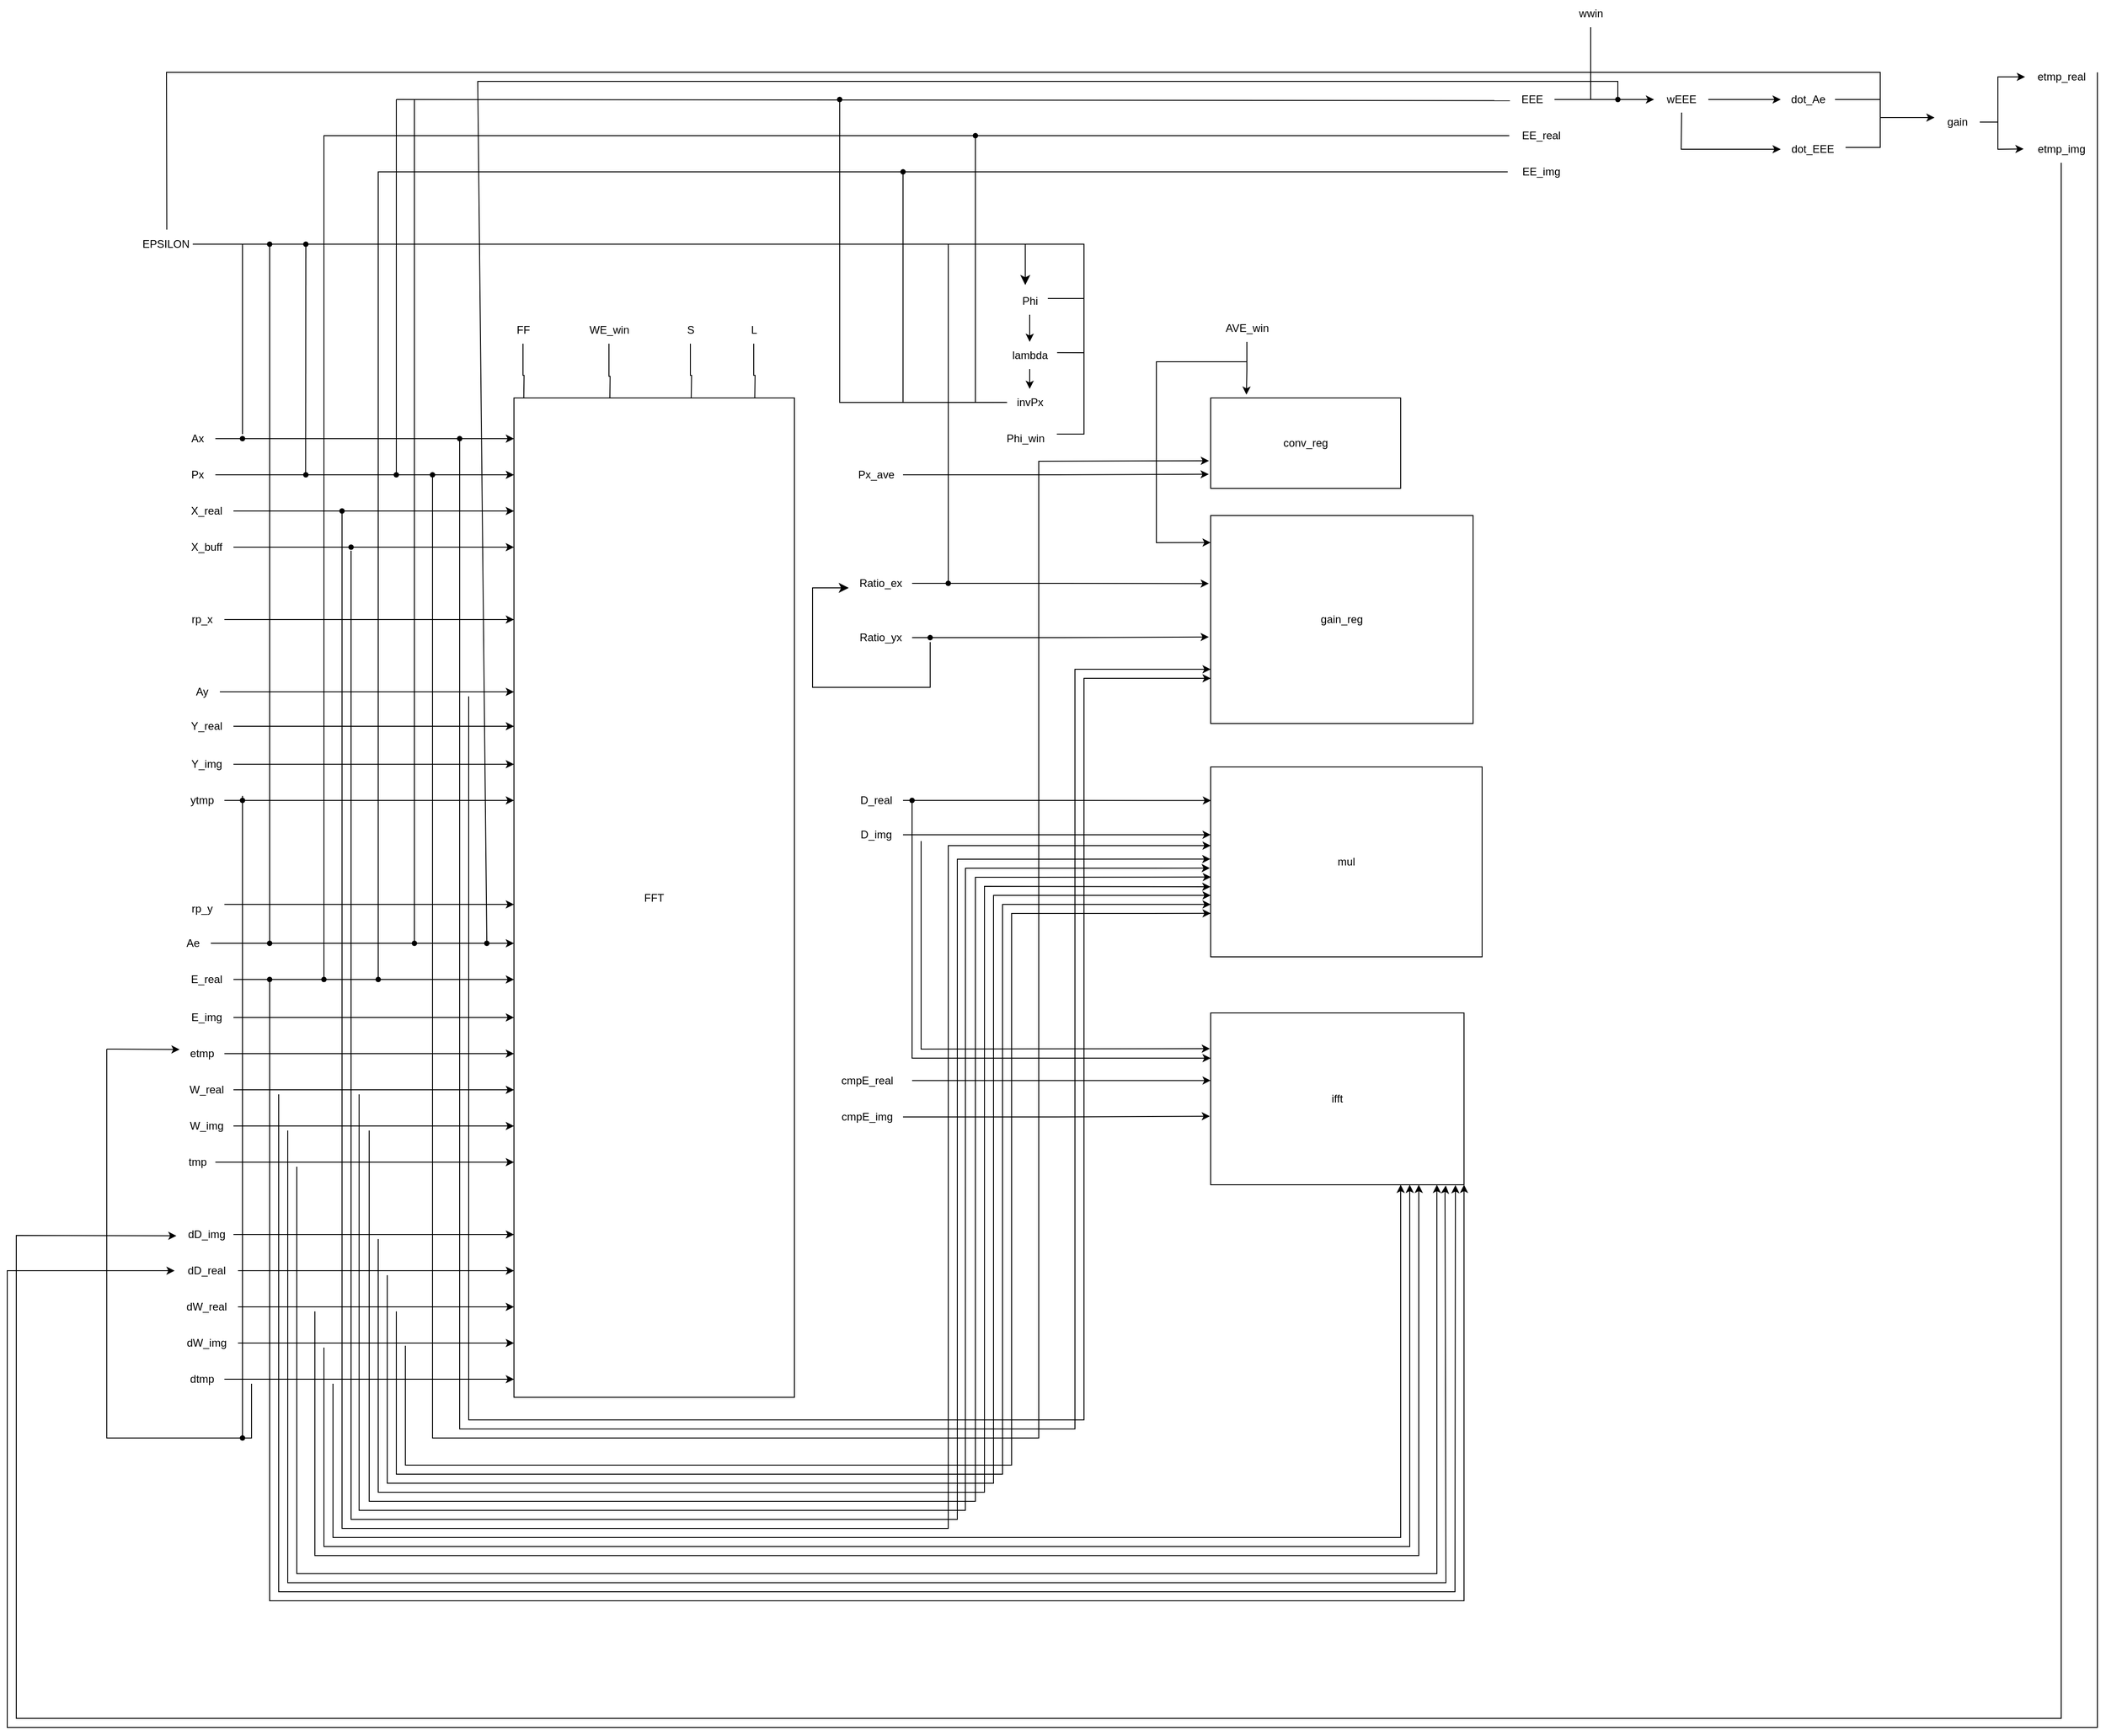 <mxfile version="23.0.2" type="github" pages="2">
  <diagram name="Page-1" id="ElPZNQ6Rd7DKHmg664w7">
    <mxGraphModel dx="3569" dy="1620" grid="1" gridSize="10" guides="1" tooltips="1" connect="1" arrows="1" fold="1" page="1" pageScale="1" pageWidth="850" pageHeight="1100" math="0" shadow="0">
      <root>
        <mxCell id="0" />
        <mxCell id="1" parent="0" />
        <mxCell id="iwTZe3qdNlnF6z6AMZCM-52" style="edgeStyle=orthogonalEdgeStyle;rounded=0;orthogonalLoop=1;jettySize=auto;html=1;" edge="1" parent="1" source="iwTZe3qdNlnF6z6AMZCM-2">
          <mxGeometry relative="1" as="geometry">
            <mxPoint x="-1310" y="295" as="targetPoint" />
          </mxGeometry>
        </mxCell>
        <mxCell id="iwTZe3qdNlnF6z6AMZCM-2" value="Ax" style="text;html=1;align=center;verticalAlign=middle;resizable=0;points=[];autosize=1;strokeColor=none;fillColor=none;" vertex="1" parent="1">
          <mxGeometry x="-1680" y="280" width="40" height="30" as="geometry" />
        </mxCell>
        <mxCell id="iwTZe3qdNlnF6z6AMZCM-53" style="edgeStyle=orthogonalEdgeStyle;rounded=0;orthogonalLoop=1;jettySize=auto;html=1;" edge="1" parent="1" source="iwTZe3qdNlnF6z6AMZCM-7">
          <mxGeometry relative="1" as="geometry">
            <mxPoint x="-1310" y="335" as="targetPoint" />
          </mxGeometry>
        </mxCell>
        <mxCell id="iwTZe3qdNlnF6z6AMZCM-7" value="Px" style="text;html=1;align=center;verticalAlign=middle;resizable=0;points=[];autosize=1;strokeColor=none;fillColor=none;" vertex="1" parent="1">
          <mxGeometry x="-1680" y="320" width="40" height="30" as="geometry" />
        </mxCell>
        <mxCell id="iwTZe3qdNlnF6z6AMZCM-54" style="edgeStyle=orthogonalEdgeStyle;rounded=0;orthogonalLoop=1;jettySize=auto;html=1;" edge="1" parent="1" source="iwTZe3qdNlnF6z6AMZCM-9">
          <mxGeometry relative="1" as="geometry">
            <mxPoint x="-1310" y="375" as="targetPoint" />
          </mxGeometry>
        </mxCell>
        <mxCell id="iwTZe3qdNlnF6z6AMZCM-9" value="X_real" style="text;html=1;align=center;verticalAlign=middle;resizable=0;points=[];autosize=1;strokeColor=none;fillColor=none;" vertex="1" parent="1">
          <mxGeometry x="-1680" y="360" width="60" height="30" as="geometry" />
        </mxCell>
        <mxCell id="iwTZe3qdNlnF6z6AMZCM-55" style="edgeStyle=orthogonalEdgeStyle;rounded=0;orthogonalLoop=1;jettySize=auto;html=1;" edge="1" parent="1" source="iwTZe3qdNlnF6z6AMZCM-11">
          <mxGeometry relative="1" as="geometry">
            <mxPoint x="-1310" y="415" as="targetPoint" />
          </mxGeometry>
        </mxCell>
        <mxCell id="iwTZe3qdNlnF6z6AMZCM-11" value="X_buff" style="text;html=1;align=center;verticalAlign=middle;resizable=0;points=[];autosize=1;strokeColor=none;fillColor=none;" vertex="1" parent="1">
          <mxGeometry x="-1680" y="400" width="60" height="30" as="geometry" />
        </mxCell>
        <mxCell id="iwTZe3qdNlnF6z6AMZCM-13" value="FF" style="text;html=1;align=center;verticalAlign=middle;resizable=0;points=[];autosize=1;strokeColor=none;fillColor=none;" vertex="1" parent="1">
          <mxGeometry x="-1320" y="160" width="40" height="30" as="geometry" />
        </mxCell>
        <mxCell id="iwTZe3qdNlnF6z6AMZCM-57" style="edgeStyle=orthogonalEdgeStyle;rounded=0;orthogonalLoop=1;jettySize=auto;html=1;" edge="1" parent="1" source="iwTZe3qdNlnF6z6AMZCM-15">
          <mxGeometry relative="1" as="geometry">
            <mxPoint x="-1310" y="495" as="targetPoint" />
          </mxGeometry>
        </mxCell>
        <mxCell id="iwTZe3qdNlnF6z6AMZCM-15" value="rp_x" style="text;html=1;align=center;verticalAlign=middle;resizable=0;points=[];autosize=1;strokeColor=none;fillColor=none;" vertex="1" parent="1">
          <mxGeometry x="-1680" y="480" width="50" height="30" as="geometry" />
        </mxCell>
        <mxCell id="iwTZe3qdNlnF6z6AMZCM-17" value="&lt;div&gt;WE_win&lt;/div&gt;" style="text;html=1;align=center;verticalAlign=middle;resizable=0;points=[];autosize=1;strokeColor=none;fillColor=none;" vertex="1" parent="1">
          <mxGeometry x="-1240" y="160" width="70" height="30" as="geometry" />
        </mxCell>
        <mxCell id="iwTZe3qdNlnF6z6AMZCM-19" value="mul" style="whiteSpace=wrap;html=1;" vertex="1" parent="1">
          <mxGeometry x="-540" y="658" width="300" height="210" as="geometry" />
        </mxCell>
        <mxCell id="iwTZe3qdNlnF6z6AMZCM-21" value="ifft" style="whiteSpace=wrap;html=1;" vertex="1" parent="1">
          <mxGeometry x="-540" y="930" width="280" height="190" as="geometry" />
        </mxCell>
        <mxCell id="iwTZe3qdNlnF6z6AMZCM-22" value="gain_reg" style="whiteSpace=wrap;html=1;" vertex="1" parent="1">
          <mxGeometry x="-540" y="380" width="290" height="230" as="geometry" />
        </mxCell>
        <mxCell id="iwTZe3qdNlnF6z6AMZCM-23" value="conv_reg" style="whiteSpace=wrap;html=1;" vertex="1" parent="1">
          <mxGeometry x="-540" y="250" width="210" height="100" as="geometry" />
        </mxCell>
        <mxCell id="iwTZe3qdNlnF6z6AMZCM-59" style="edgeStyle=orthogonalEdgeStyle;rounded=0;orthogonalLoop=1;jettySize=auto;html=1;" edge="1" parent="1" source="iwTZe3qdNlnF6z6AMZCM-26">
          <mxGeometry relative="1" as="geometry">
            <mxPoint x="-1310" y="575" as="targetPoint" />
          </mxGeometry>
        </mxCell>
        <mxCell id="iwTZe3qdNlnF6z6AMZCM-26" value="Ay" style="text;html=1;align=center;verticalAlign=middle;resizable=0;points=[];autosize=1;strokeColor=none;fillColor=none;" vertex="1" parent="1">
          <mxGeometry x="-1675" y="560" width="40" height="30" as="geometry" />
        </mxCell>
        <mxCell id="iwTZe3qdNlnF6z6AMZCM-60" style="edgeStyle=orthogonalEdgeStyle;rounded=0;orthogonalLoop=1;jettySize=auto;html=1;" edge="1" parent="1" source="iwTZe3qdNlnF6z6AMZCM-27">
          <mxGeometry relative="1" as="geometry">
            <mxPoint x="-1310" y="613" as="targetPoint" />
          </mxGeometry>
        </mxCell>
        <mxCell id="iwTZe3qdNlnF6z6AMZCM-27" value="Y_real" style="text;html=1;align=center;verticalAlign=middle;resizable=0;points=[];autosize=1;strokeColor=none;fillColor=none;" vertex="1" parent="1">
          <mxGeometry x="-1680" y="598" width="60" height="30" as="geometry" />
        </mxCell>
        <mxCell id="iwTZe3qdNlnF6z6AMZCM-62" style="edgeStyle=orthogonalEdgeStyle;rounded=0;orthogonalLoop=1;jettySize=auto;html=1;" edge="1" parent="1" source="iwTZe3qdNlnF6z6AMZCM-28">
          <mxGeometry relative="1" as="geometry">
            <mxPoint x="-1310" y="655" as="targetPoint" />
          </mxGeometry>
        </mxCell>
        <mxCell id="iwTZe3qdNlnF6z6AMZCM-28" value="Y_img" style="text;html=1;align=center;verticalAlign=middle;resizable=0;points=[];autosize=1;strokeColor=none;fillColor=none;" vertex="1" parent="1">
          <mxGeometry x="-1680" y="640" width="60" height="30" as="geometry" />
        </mxCell>
        <mxCell id="iwTZe3qdNlnF6z6AMZCM-63" style="edgeStyle=orthogonalEdgeStyle;rounded=0;orthogonalLoop=1;jettySize=auto;html=1;" edge="1" parent="1" source="iwTZe3qdNlnF6z6AMZCM-29">
          <mxGeometry relative="1" as="geometry">
            <mxPoint x="-1310" y="695" as="targetPoint" />
          </mxGeometry>
        </mxCell>
        <mxCell id="iwTZe3qdNlnF6z6AMZCM-29" value="ytmp" style="text;html=1;align=center;verticalAlign=middle;resizable=0;points=[];autosize=1;strokeColor=none;fillColor=none;" vertex="1" parent="1">
          <mxGeometry x="-1680" y="680" width="50" height="30" as="geometry" />
        </mxCell>
        <mxCell id="iwTZe3qdNlnF6z6AMZCM-30" value="L" style="text;html=1;align=center;verticalAlign=middle;resizable=0;points=[];autosize=1;strokeColor=none;fillColor=none;" vertex="1" parent="1">
          <mxGeometry x="-1060" y="160" width="30" height="30" as="geometry" />
        </mxCell>
        <mxCell id="iwTZe3qdNlnF6z6AMZCM-31" value="S" style="text;html=1;align=center;verticalAlign=middle;resizable=0;points=[];autosize=1;strokeColor=none;fillColor=none;" vertex="1" parent="1">
          <mxGeometry x="-1130" y="160" width="30" height="30" as="geometry" />
        </mxCell>
        <mxCell id="iwTZe3qdNlnF6z6AMZCM-33" value="rp_y" style="text;html=1;align=center;verticalAlign=middle;resizable=0;points=[];autosize=1;strokeColor=none;fillColor=none;" vertex="1" parent="1">
          <mxGeometry x="-1680" y="800" width="50" height="30" as="geometry" />
        </mxCell>
        <mxCell id="iwTZe3qdNlnF6z6AMZCM-67" style="edgeStyle=orthogonalEdgeStyle;rounded=0;orthogonalLoop=1;jettySize=auto;html=1;" edge="1" parent="1" source="iwTZe3qdNlnF6z6AMZCM-34">
          <mxGeometry relative="1" as="geometry">
            <mxPoint x="-1310" y="853" as="targetPoint" />
          </mxGeometry>
        </mxCell>
        <mxCell id="iwTZe3qdNlnF6z6AMZCM-34" value="Ae" style="text;html=1;align=center;verticalAlign=middle;resizable=0;points=[];autosize=1;strokeColor=none;fillColor=none;" vertex="1" parent="1">
          <mxGeometry x="-1685" y="838" width="40" height="30" as="geometry" />
        </mxCell>
        <mxCell id="iwTZe3qdNlnF6z6AMZCM-68" style="edgeStyle=orthogonalEdgeStyle;rounded=0;orthogonalLoop=1;jettySize=auto;html=1;" edge="1" parent="1" source="iwTZe3qdNlnF6z6AMZCM-35">
          <mxGeometry relative="1" as="geometry">
            <mxPoint x="-1310" y="893" as="targetPoint" />
          </mxGeometry>
        </mxCell>
        <mxCell id="iwTZe3qdNlnF6z6AMZCM-35" value="E_real" style="text;html=1;align=center;verticalAlign=middle;resizable=0;points=[];autosize=1;strokeColor=none;fillColor=none;" vertex="1" parent="1">
          <mxGeometry x="-1680" y="878" width="60" height="30" as="geometry" />
        </mxCell>
        <mxCell id="iwTZe3qdNlnF6z6AMZCM-69" style="edgeStyle=orthogonalEdgeStyle;rounded=0;orthogonalLoop=1;jettySize=auto;html=1;" edge="1" parent="1" source="iwTZe3qdNlnF6z6AMZCM-36">
          <mxGeometry relative="1" as="geometry">
            <mxPoint x="-1310" y="935" as="targetPoint" />
          </mxGeometry>
        </mxCell>
        <mxCell id="iwTZe3qdNlnF6z6AMZCM-36" value="E_img" style="text;html=1;align=center;verticalAlign=middle;resizable=0;points=[];autosize=1;strokeColor=none;fillColor=none;" vertex="1" parent="1">
          <mxGeometry x="-1680" y="920" width="60" height="30" as="geometry" />
        </mxCell>
        <mxCell id="iwTZe3qdNlnF6z6AMZCM-70" style="edgeStyle=orthogonalEdgeStyle;rounded=0;orthogonalLoop=1;jettySize=auto;html=1;" edge="1" parent="1" source="iwTZe3qdNlnF6z6AMZCM-37">
          <mxGeometry relative="1" as="geometry">
            <mxPoint x="-1310" y="975" as="targetPoint" />
          </mxGeometry>
        </mxCell>
        <mxCell id="iwTZe3qdNlnF6z6AMZCM-37" value="etmp" style="text;html=1;align=center;verticalAlign=middle;resizable=0;points=[];autosize=1;strokeColor=none;fillColor=none;" vertex="1" parent="1">
          <mxGeometry x="-1680" y="960" width="50" height="30" as="geometry" />
        </mxCell>
        <mxCell id="iwTZe3qdNlnF6z6AMZCM-79" style="edgeStyle=orthogonalEdgeStyle;rounded=0;orthogonalLoop=1;jettySize=auto;html=1;" edge="1" parent="1" source="iwTZe3qdNlnF6z6AMZCM-38">
          <mxGeometry relative="1" as="geometry">
            <mxPoint x="-1310" y="1015" as="targetPoint" />
          </mxGeometry>
        </mxCell>
        <mxCell id="iwTZe3qdNlnF6z6AMZCM-38" value="W_real" style="text;html=1;align=center;verticalAlign=middle;resizable=0;points=[];autosize=1;strokeColor=none;fillColor=none;" vertex="1" parent="1">
          <mxGeometry x="-1680" y="1000" width="60" height="30" as="geometry" />
        </mxCell>
        <mxCell id="iwTZe3qdNlnF6z6AMZCM-78" style="edgeStyle=orthogonalEdgeStyle;rounded=0;orthogonalLoop=1;jettySize=auto;html=1;" edge="1" parent="1" source="iwTZe3qdNlnF6z6AMZCM-39">
          <mxGeometry relative="1" as="geometry">
            <mxPoint x="-1310" y="1055" as="targetPoint" />
          </mxGeometry>
        </mxCell>
        <mxCell id="iwTZe3qdNlnF6z6AMZCM-39" value="W_img" style="text;html=1;align=center;verticalAlign=middle;resizable=0;points=[];autosize=1;strokeColor=none;fillColor=none;" vertex="1" parent="1">
          <mxGeometry x="-1680" y="1040" width="60" height="30" as="geometry" />
        </mxCell>
        <mxCell id="iwTZe3qdNlnF6z6AMZCM-77" style="edgeStyle=orthogonalEdgeStyle;rounded=0;orthogonalLoop=1;jettySize=auto;html=1;" edge="1" parent="1" source="iwTZe3qdNlnF6z6AMZCM-40">
          <mxGeometry relative="1" as="geometry">
            <mxPoint x="-1310" y="1095" as="targetPoint" />
          </mxGeometry>
        </mxCell>
        <mxCell id="iwTZe3qdNlnF6z6AMZCM-40" value="tmp" style="text;html=1;align=center;verticalAlign=middle;resizable=0;points=[];autosize=1;strokeColor=none;fillColor=none;" vertex="1" parent="1">
          <mxGeometry x="-1680" y="1080" width="40" height="30" as="geometry" />
        </mxCell>
        <mxCell id="iwTZe3qdNlnF6z6AMZCM-72" style="edgeStyle=orthogonalEdgeStyle;rounded=0;orthogonalLoop=1;jettySize=auto;html=1;" edge="1" parent="1" source="iwTZe3qdNlnF6z6AMZCM-42">
          <mxGeometry relative="1" as="geometry">
            <mxPoint x="-1310" y="1295" as="targetPoint" />
          </mxGeometry>
        </mxCell>
        <mxCell id="iwTZe3qdNlnF6z6AMZCM-42" value="dW_img" style="text;html=1;align=center;verticalAlign=middle;resizable=0;points=[];autosize=1;strokeColor=none;fillColor=none;" vertex="1" parent="1">
          <mxGeometry x="-1685" y="1280" width="70" height="30" as="geometry" />
        </mxCell>
        <mxCell id="iwTZe3qdNlnF6z6AMZCM-74" style="edgeStyle=orthogonalEdgeStyle;rounded=0;orthogonalLoop=1;jettySize=auto;html=1;" edge="1" parent="1" source="iwTZe3qdNlnF6z6AMZCM-43">
          <mxGeometry relative="1" as="geometry">
            <mxPoint x="-1310" y="1255" as="targetPoint" />
          </mxGeometry>
        </mxCell>
        <mxCell id="iwTZe3qdNlnF6z6AMZCM-43" value="dW_real" style="text;html=1;align=center;verticalAlign=middle;resizable=0;points=[];autosize=1;strokeColor=none;fillColor=none;" vertex="1" parent="1">
          <mxGeometry x="-1685" y="1240" width="70" height="30" as="geometry" />
        </mxCell>
        <mxCell id="iwTZe3qdNlnF6z6AMZCM-73" style="edgeStyle=orthogonalEdgeStyle;rounded=0;orthogonalLoop=1;jettySize=auto;html=1;" edge="1" parent="1" source="iwTZe3qdNlnF6z6AMZCM-46">
          <mxGeometry relative="1" as="geometry">
            <mxPoint x="-1310" y="1215" as="targetPoint" />
          </mxGeometry>
        </mxCell>
        <mxCell id="iwTZe3qdNlnF6z6AMZCM-46" value="dD_real" style="text;html=1;align=center;verticalAlign=middle;resizable=0;points=[];autosize=1;strokeColor=none;fillColor=none;" vertex="1" parent="1">
          <mxGeometry x="-1685" y="1200" width="70" height="30" as="geometry" />
        </mxCell>
        <mxCell id="iwTZe3qdNlnF6z6AMZCM-75" style="edgeStyle=orthogonalEdgeStyle;rounded=0;orthogonalLoop=1;jettySize=auto;html=1;" edge="1" parent="1" source="iwTZe3qdNlnF6z6AMZCM-47">
          <mxGeometry relative="1" as="geometry">
            <mxPoint x="-1310" y="1175" as="targetPoint" />
          </mxGeometry>
        </mxCell>
        <mxCell id="iwTZe3qdNlnF6z6AMZCM-47" value="dD_img" style="text;html=1;align=center;verticalAlign=middle;resizable=0;points=[];autosize=1;strokeColor=none;fillColor=none;" vertex="1" parent="1">
          <mxGeometry x="-1680" y="1160" width="60" height="30" as="geometry" />
        </mxCell>
        <mxCell id="iwTZe3qdNlnF6z6AMZCM-71" style="edgeStyle=orthogonalEdgeStyle;rounded=0;orthogonalLoop=1;jettySize=auto;html=1;" edge="1" parent="1" source="iwTZe3qdNlnF6z6AMZCM-48">
          <mxGeometry relative="1" as="geometry">
            <mxPoint x="-1310" y="1335" as="targetPoint" />
          </mxGeometry>
        </mxCell>
        <mxCell id="iwTZe3qdNlnF6z6AMZCM-48" value="dtmp" style="text;html=1;align=center;verticalAlign=middle;resizable=0;points=[];autosize=1;strokeColor=none;fillColor=none;" vertex="1" parent="1">
          <mxGeometry x="-1680" y="1320" width="50" height="30" as="geometry" />
        </mxCell>
        <mxCell id="iwTZe3qdNlnF6z6AMZCM-81" value="" style="endArrow=classic;html=1;rounded=0;entryX=0;entryY=0.5;entryDx=0;entryDy=0;" edge="1" parent="1">
          <mxGeometry width="50" height="50" relative="1" as="geometry">
            <mxPoint x="-1630" y="810" as="sourcePoint" />
            <mxPoint x="-1310" y="810" as="targetPoint" />
          </mxGeometry>
        </mxCell>
        <mxCell id="iwTZe3qdNlnF6z6AMZCM-82" style="edgeStyle=orthogonalEdgeStyle;rounded=0;orthogonalLoop=1;jettySize=auto;html=1;entryX=0.037;entryY=0;entryDx=0;entryDy=0;entryPerimeter=0;" edge="1" parent="1" source="iwTZe3qdNlnF6z6AMZCM-13">
          <mxGeometry relative="1" as="geometry">
            <mxPoint x="-1299.27" y="260" as="targetPoint" />
          </mxGeometry>
        </mxCell>
        <mxCell id="iwTZe3qdNlnF6z6AMZCM-83" style="edgeStyle=orthogonalEdgeStyle;rounded=0;orthogonalLoop=1;jettySize=auto;html=1;entryX=0.365;entryY=0.002;entryDx=0;entryDy=0;entryPerimeter=0;" edge="1" parent="1" source="iwTZe3qdNlnF6z6AMZCM-17">
          <mxGeometry relative="1" as="geometry">
            <mxPoint x="-1204.15" y="262.2" as="targetPoint" />
          </mxGeometry>
        </mxCell>
        <mxCell id="iwTZe3qdNlnF6z6AMZCM-84" style="edgeStyle=orthogonalEdgeStyle;rounded=0;orthogonalLoop=1;jettySize=auto;html=1;entryX=0.675;entryY=0;entryDx=0;entryDy=0;entryPerimeter=0;" edge="1" parent="1" source="iwTZe3qdNlnF6z6AMZCM-31">
          <mxGeometry relative="1" as="geometry">
            <mxPoint x="-1114.25" y="260" as="targetPoint" />
          </mxGeometry>
        </mxCell>
        <mxCell id="iwTZe3qdNlnF6z6AMZCM-85" style="edgeStyle=orthogonalEdgeStyle;rounded=0;orthogonalLoop=1;jettySize=auto;html=1;" edge="1" parent="1" source="iwTZe3qdNlnF6z6AMZCM-30">
          <mxGeometry relative="1" as="geometry">
            <mxPoint x="-1044" y="260" as="targetPoint" />
          </mxGeometry>
        </mxCell>
        <mxCell id="iwTZe3qdNlnF6z6AMZCM-86" value="" style="endArrow=classic;html=1;rounded=0;entryX=0.928;entryY=1.004;entryDx=0;entryDy=0;entryPerimeter=0;" edge="1" parent="1" target="iwTZe3qdNlnF6z6AMZCM-21">
          <mxGeometry width="50" height="50" relative="1" as="geometry">
            <mxPoint x="-1560" y="1060" as="sourcePoint" />
            <mxPoint x="-289.96" y="1120" as="targetPoint" />
            <Array as="points">
              <mxPoint x="-1560" y="1560" />
              <mxPoint x="-280" y="1560" />
              <mxPoint x="-281" y="1130" />
            </Array>
          </mxGeometry>
        </mxCell>
        <mxCell id="iwTZe3qdNlnF6z6AMZCM-89" value="" style="endArrow=classic;html=1;rounded=0;entryX=0.966;entryY=1.002;entryDx=0;entryDy=0;entryPerimeter=0;" edge="1" parent="1" target="iwTZe3qdNlnF6z6AMZCM-21">
          <mxGeometry width="50" height="50" relative="1" as="geometry">
            <mxPoint x="-1570" y="1020" as="sourcePoint" />
            <mxPoint x="-280" y="1120" as="targetPoint" />
            <Array as="points">
              <mxPoint x="-1570" y="1320" />
              <mxPoint x="-1570" y="1570" />
              <mxPoint x="-270" y="1570" />
            </Array>
          </mxGeometry>
        </mxCell>
        <mxCell id="iwTZe3qdNlnF6z6AMZCM-95" value="" style="endArrow=classic;html=1;rounded=0;exitX=0.462;exitY=0.672;exitDx=0;exitDy=0;exitPerimeter=0;" edge="1" parent="1" source="y7qUvzlX0odKQmyKiK_r-60">
          <mxGeometry width="50" height="50" relative="1" as="geometry">
            <mxPoint x="-1580" y="900" as="sourcePoint" />
            <mxPoint x="-260" y="1120" as="targetPoint" />
            <Array as="points">
              <mxPoint x="-1580" y="1580" />
              <mxPoint x="-260" y="1580" />
            </Array>
          </mxGeometry>
        </mxCell>
        <mxCell id="iwTZe3qdNlnF6z6AMZCM-99" value="" style="endArrow=classic;html=1;rounded=0;" edge="1" parent="1">
          <mxGeometry width="50" height="50" relative="1" as="geometry">
            <mxPoint x="-1550" y="1100" as="sourcePoint" />
            <mxPoint x="-290" y="1120" as="targetPoint" />
            <Array as="points">
              <mxPoint x="-1550" y="1550" />
              <mxPoint x="-290" y="1550" />
            </Array>
          </mxGeometry>
        </mxCell>
        <mxCell id="iwTZe3qdNlnF6z6AMZCM-100" value="AVE_win" style="text;html=1;align=center;verticalAlign=middle;resizable=0;points=[];autosize=1;strokeColor=none;fillColor=none;" vertex="1" parent="1">
          <mxGeometry x="-535" y="158" width="70" height="30" as="geometry" />
        </mxCell>
        <mxCell id="iwTZe3qdNlnF6z6AMZCM-107" value="FFT" style="rounded=0;whiteSpace=wrap;html=1;" vertex="1" parent="1">
          <mxGeometry x="-1310" y="250" width="310" height="1105" as="geometry" />
        </mxCell>
        <mxCell id="iwTZe3qdNlnF6z6AMZCM-114" value="" style="endArrow=classic;html=1;rounded=0;" edge="1" parent="1">
          <mxGeometry width="50" height="50" relative="1" as="geometry">
            <mxPoint x="-1530" y="1260" as="sourcePoint" />
            <mxPoint x="-310" y="1120" as="targetPoint" />
            <Array as="points">
              <mxPoint x="-1530" y="1530" />
              <mxPoint x="-310" y="1530" />
            </Array>
          </mxGeometry>
        </mxCell>
        <mxCell id="iwTZe3qdNlnF6z6AMZCM-115" value="" style="endArrow=classic;html=1;rounded=0;" edge="1" parent="1">
          <mxGeometry width="50" height="50" relative="1" as="geometry">
            <mxPoint x="-1520" y="1300" as="sourcePoint" />
            <mxPoint x="-320" y="1120" as="targetPoint" />
            <Array as="points">
              <mxPoint x="-1520" y="1520" />
              <mxPoint x="-320" y="1520" />
            </Array>
          </mxGeometry>
        </mxCell>
        <mxCell id="iwTZe3qdNlnF6z6AMZCM-116" value="" style="endArrow=classic;html=1;rounded=0;entryX=0.75;entryY=1;entryDx=0;entryDy=0;entryPerimeter=0;" edge="1" parent="1" target="iwTZe3qdNlnF6z6AMZCM-21">
          <mxGeometry width="50" height="50" relative="1" as="geometry">
            <mxPoint x="-1510" y="1340" as="sourcePoint" />
            <mxPoint x="-250" y="1361" as="targetPoint" />
            <Array as="points">
              <mxPoint x="-1510" y="1510" />
              <mxPoint x="-330" y="1510" />
            </Array>
          </mxGeometry>
        </mxCell>
        <mxCell id="iwTZe3qdNlnF6z6AMZCM-117" value="&lt;div&gt;D_real&lt;/div&gt;" style="text;html=1;align=center;verticalAlign=middle;resizable=0;points=[];autosize=1;strokeColor=none;fillColor=none;" vertex="1" parent="1">
          <mxGeometry x="-940" y="680" width="60" height="30" as="geometry" />
        </mxCell>
        <mxCell id="iwTZe3qdNlnF6z6AMZCM-118" value="D_img" style="text;html=1;align=center;verticalAlign=middle;resizable=0;points=[];autosize=1;strokeColor=none;fillColor=none;" vertex="1" parent="1">
          <mxGeometry x="-940" y="718" width="60" height="30" as="geometry" />
        </mxCell>
        <mxCell id="iwTZe3qdNlnF6z6AMZCM-119" style="edgeStyle=orthogonalEdgeStyle;rounded=0;orthogonalLoop=1;jettySize=auto;html=1;entryX=0.001;entryY=0.177;entryDx=0;entryDy=0;entryPerimeter=0;" edge="1" parent="1" source="iwTZe3qdNlnF6z6AMZCM-117" target="iwTZe3qdNlnF6z6AMZCM-19">
          <mxGeometry relative="1" as="geometry" />
        </mxCell>
        <mxCell id="iwTZe3qdNlnF6z6AMZCM-122" style="edgeStyle=orthogonalEdgeStyle;rounded=0;orthogonalLoop=1;jettySize=auto;html=1;entryX=0;entryY=0.357;entryDx=0;entryDy=0;entryPerimeter=0;" edge="1" parent="1" source="iwTZe3qdNlnF6z6AMZCM-118" target="iwTZe3qdNlnF6z6AMZCM-19">
          <mxGeometry relative="1" as="geometry" />
        </mxCell>
        <mxCell id="iwTZe3qdNlnF6z6AMZCM-123" value="" style="endArrow=classic;html=1;rounded=0;entryX=-0.003;entryY=0.208;entryDx=0;entryDy=0;entryPerimeter=0;" edge="1" parent="1" target="iwTZe3qdNlnF6z6AMZCM-21">
          <mxGeometry width="50" height="50" relative="1" as="geometry">
            <mxPoint x="-860" y="740" as="sourcePoint" />
            <mxPoint x="-620" y="780" as="targetPoint" />
            <Array as="points">
              <mxPoint x="-860" y="970" />
            </Array>
          </mxGeometry>
        </mxCell>
        <mxCell id="iwTZe3qdNlnF6z6AMZCM-124" value="" style="endArrow=classic;html=1;rounded=0;exitX=0.482;exitY=0.682;exitDx=0;exitDy=0;exitPerimeter=0;" edge="1" parent="1" source="y7qUvzlX0odKQmyKiK_r-63">
          <mxGeometry width="50" height="50" relative="1" as="geometry">
            <mxPoint x="-870" y="700" as="sourcePoint" />
            <mxPoint x="-540" y="980" as="targetPoint" />
            <Array as="points">
              <mxPoint x="-870" y="980" />
            </Array>
          </mxGeometry>
        </mxCell>
        <mxCell id="iwTZe3qdNlnF6z6AMZCM-125" value="" style="endArrow=classic;html=1;rounded=0;" edge="1" parent="1">
          <mxGeometry width="50" height="50" relative="1" as="geometry">
            <mxPoint x="-1500" y="375" as="sourcePoint" />
            <mxPoint x="-540" y="745" as="targetPoint" />
            <Array as="points">
              <mxPoint x="-1500" y="1500" />
              <mxPoint x="-830" y="1500" />
              <mxPoint x="-830" y="745" />
            </Array>
          </mxGeometry>
        </mxCell>
        <mxCell id="iwTZe3qdNlnF6z6AMZCM-126" value="" style="endArrow=classic;html=1;rounded=0;entryX=-0.003;entryY=0.533;entryDx=0;entryDy=0;entryPerimeter=0;" edge="1" parent="1" target="iwTZe3qdNlnF6z6AMZCM-19">
          <mxGeometry width="50" height="50" relative="1" as="geometry">
            <mxPoint x="-1481.12" y="1020" as="sourcePoint" />
            <mxPoint x="-540.0" y="1019.68" as="targetPoint" />
            <Array as="points">
              <mxPoint x="-1481.12" y="1480" />
              <mxPoint x="-811.12" y="1480" />
              <mxPoint x="-811" y="770" />
            </Array>
          </mxGeometry>
        </mxCell>
        <mxCell id="iwTZe3qdNlnF6z6AMZCM-127" value="" style="endArrow=classic;html=1;rounded=0;entryX=-0.001;entryY=0.485;entryDx=0;entryDy=0;entryPerimeter=0;" edge="1" parent="1" target="iwTZe3qdNlnF6z6AMZCM-19">
          <mxGeometry width="50" height="50" relative="1" as="geometry">
            <mxPoint x="-1490" y="418.824" as="sourcePoint" />
            <mxPoint x="-550" y="1010" as="targetPoint" />
            <Array as="points">
              <mxPoint x="-1490" y="1490" />
              <mxPoint x="-820" y="1490" />
              <mxPoint x="-820" y="760" />
            </Array>
          </mxGeometry>
        </mxCell>
        <mxCell id="iwTZe3qdNlnF6z6AMZCM-128" value="" style="endArrow=classic;html=1;rounded=0;entryX=0.001;entryY=0.58;entryDx=0;entryDy=0;entryPerimeter=0;" edge="1" parent="1" target="iwTZe3qdNlnF6z6AMZCM-19">
          <mxGeometry width="50" height="50" relative="1" as="geometry">
            <mxPoint x="-1470" y="1060" as="sourcePoint" />
            <mxPoint x="-540" y="1030" as="targetPoint" />
            <Array as="points">
              <mxPoint x="-1470" y="1470" />
              <mxPoint x="-800" y="1470" />
              <mxPoint x="-800" y="780" />
            </Array>
          </mxGeometry>
        </mxCell>
        <mxCell id="iwTZe3qdNlnF6z6AMZCM-129" value="" style="endArrow=classic;html=1;rounded=0;entryX=-0.001;entryY=0.631;entryDx=0;entryDy=0;entryPerimeter=0;" edge="1" parent="1" target="iwTZe3qdNlnF6z6AMZCM-19">
          <mxGeometry width="50" height="50" relative="1" as="geometry">
            <mxPoint x="-1460" y="1180" as="sourcePoint" />
            <mxPoint x="-640" y="1080" as="targetPoint" />
            <Array as="points">
              <mxPoint x="-1460" y="1460" />
              <mxPoint x="-790" y="1460" />
              <mxPoint x="-790" y="790" />
            </Array>
          </mxGeometry>
        </mxCell>
        <mxCell id="iwTZe3qdNlnF6z6AMZCM-130" value="" style="endArrow=classic;html=1;rounded=0;" edge="1" parent="1">
          <mxGeometry width="50" height="50" relative="1" as="geometry">
            <mxPoint x="-1450" y="1220" as="sourcePoint" />
            <mxPoint x="-540" y="800" as="targetPoint" />
            <Array as="points">
              <mxPoint x="-1450" y="1450" />
              <mxPoint x="-780" y="1450" />
              <mxPoint x="-780" y="800" />
            </Array>
          </mxGeometry>
        </mxCell>
        <mxCell id="iwTZe3qdNlnF6z6AMZCM-135" style="edgeStyle=orthogonalEdgeStyle;rounded=0;orthogonalLoop=1;jettySize=auto;html=1;" edge="1" parent="1">
          <mxGeometry relative="1" as="geometry">
            <mxPoint x="-540" y="1004.74" as="targetPoint" />
            <mxPoint x="-870" y="1004.74" as="sourcePoint" />
          </mxGeometry>
        </mxCell>
        <mxCell id="iwTZe3qdNlnF6z6AMZCM-132" value="cmpE_real" style="text;html=1;align=center;verticalAlign=middle;resizable=0;points=[];autosize=1;strokeColor=none;fillColor=none;" vertex="1" parent="1">
          <mxGeometry x="-960" y="990" width="80" height="30" as="geometry" />
        </mxCell>
        <mxCell id="iwTZe3qdNlnF6z6AMZCM-133" value="cmpE_img" style="text;html=1;align=center;verticalAlign=middle;resizable=0;points=[];autosize=1;strokeColor=none;fillColor=none;" vertex="1" parent="1">
          <mxGeometry x="-960" y="1030" width="80" height="30" as="geometry" />
        </mxCell>
        <mxCell id="iwTZe3qdNlnF6z6AMZCM-138" value="" style="endArrow=classic;html=1;rounded=0;entryX=0;entryY=0.724;entryDx=0;entryDy=0;entryPerimeter=0;" edge="1" parent="1" target="iwTZe3qdNlnF6z6AMZCM-19">
          <mxGeometry width="50" height="50" relative="1" as="geometry">
            <mxPoint x="-1440" y="1260" as="sourcePoint" />
            <mxPoint x="-510" y="838" as="targetPoint" />
            <Array as="points">
              <mxPoint x="-1440" y="1440" />
              <mxPoint x="-770" y="1440" />
              <mxPoint x="-770" y="810" />
            </Array>
          </mxGeometry>
        </mxCell>
        <mxCell id="iwTZe3qdNlnF6z6AMZCM-139" value="" style="endArrow=classic;html=1;rounded=0;entryX=0;entryY=0.771;entryDx=0;entryDy=0;entryPerimeter=0;" edge="1" parent="1" target="iwTZe3qdNlnF6z6AMZCM-19">
          <mxGeometry width="50" height="50" relative="1" as="geometry">
            <mxPoint x="-1430" y="1298" as="sourcePoint" />
            <mxPoint x="-480" y="878" as="targetPoint" />
            <Array as="points">
              <mxPoint x="-1430" y="1430" />
              <mxPoint x="-760" y="1430" />
              <mxPoint x="-760" y="820" />
            </Array>
          </mxGeometry>
        </mxCell>
        <mxCell id="iwTZe3qdNlnF6z6AMZCM-140" style="edgeStyle=orthogonalEdgeStyle;rounded=0;orthogonalLoop=1;jettySize=auto;html=1;entryX=-0.003;entryY=0.601;entryDx=0;entryDy=0;entryPerimeter=0;" edge="1" parent="1" source="iwTZe3qdNlnF6z6AMZCM-133" target="iwTZe3qdNlnF6z6AMZCM-21">
          <mxGeometry relative="1" as="geometry" />
        </mxCell>
        <mxCell id="iwTZe3qdNlnF6z6AMZCM-141" style="edgeStyle=orthogonalEdgeStyle;rounded=0;orthogonalLoop=1;jettySize=auto;html=1;entryX=0.188;entryY=-0.036;entryDx=0;entryDy=0;entryPerimeter=0;" edge="1" parent="1" source="iwTZe3qdNlnF6z6AMZCM-100" target="iwTZe3qdNlnF6z6AMZCM-23">
          <mxGeometry relative="1" as="geometry" />
        </mxCell>
        <mxCell id="iwTZe3qdNlnF6z6AMZCM-142" value="" style="endArrow=classic;html=1;rounded=0;entryX=0;entryY=0.13;entryDx=0;entryDy=0;entryPerimeter=0;" edge="1" parent="1" target="iwTZe3qdNlnF6z6AMZCM-22">
          <mxGeometry width="50" height="50" relative="1" as="geometry">
            <mxPoint x="-500" y="210" as="sourcePoint" />
            <mxPoint x="-600" y="400" as="targetPoint" />
            <Array as="points">
              <mxPoint x="-600" y="210" />
              <mxPoint x="-600" y="410" />
            </Array>
          </mxGeometry>
        </mxCell>
        <mxCell id="iwTZe3qdNlnF6z6AMZCM-143" value="Px_ave" style="text;html=1;align=center;verticalAlign=middle;resizable=0;points=[];autosize=1;strokeColor=none;fillColor=none;" vertex="1" parent="1">
          <mxGeometry x="-940" y="320" width="60" height="30" as="geometry" />
        </mxCell>
        <mxCell id="iwTZe3qdNlnF6z6AMZCM-145" value="" style="endArrow=classic;html=1;rounded=0;entryX=-0.009;entryY=0.695;entryDx=0;entryDy=0;entryPerimeter=0;" edge="1" parent="1" source="y7qUvzlX0odKQmyKiK_r-101" target="iwTZe3qdNlnF6z6AMZCM-23">
          <mxGeometry width="50" height="50" relative="1" as="geometry">
            <mxPoint x="-1400" y="340" as="sourcePoint" />
            <mxPoint x="-550" y="470" as="targetPoint" />
            <Array as="points">
              <mxPoint x="-1400" y="1400" />
              <mxPoint x="-730" y="1400" />
              <mxPoint x="-730" y="320" />
            </Array>
          </mxGeometry>
        </mxCell>
        <mxCell id="iwTZe3qdNlnF6z6AMZCM-146" value="Ratio_yx" style="text;html=1;align=center;verticalAlign=middle;resizable=0;points=[];autosize=1;strokeColor=none;fillColor=none;" vertex="1" parent="1">
          <mxGeometry x="-940" y="500" width="70" height="30" as="geometry" />
        </mxCell>
        <mxCell id="iwTZe3qdNlnF6z6AMZCM-147" value="Ratio_ex" style="text;html=1;align=center;verticalAlign=middle;resizable=0;points=[];autosize=1;strokeColor=none;fillColor=none;" vertex="1" parent="1">
          <mxGeometry x="-940" y="440" width="70" height="30" as="geometry" />
        </mxCell>
        <mxCell id="iwTZe3qdNlnF6z6AMZCM-148" style="edgeStyle=orthogonalEdgeStyle;rounded=0;orthogonalLoop=1;jettySize=auto;html=1;entryX=-0.01;entryY=0.844;entryDx=0;entryDy=0;entryPerimeter=0;" edge="1" parent="1" source="iwTZe3qdNlnF6z6AMZCM-143" target="iwTZe3qdNlnF6z6AMZCM-23">
          <mxGeometry relative="1" as="geometry" />
        </mxCell>
        <mxCell id="iwTZe3qdNlnF6z6AMZCM-149" style="edgeStyle=orthogonalEdgeStyle;rounded=0;orthogonalLoop=1;jettySize=auto;html=1;entryX=-0.007;entryY=0.327;entryDx=0;entryDy=0;entryPerimeter=0;" edge="1" parent="1" source="iwTZe3qdNlnF6z6AMZCM-147" target="iwTZe3qdNlnF6z6AMZCM-22">
          <mxGeometry relative="1" as="geometry" />
        </mxCell>
        <mxCell id="iwTZe3qdNlnF6z6AMZCM-150" style="edgeStyle=orthogonalEdgeStyle;rounded=0;orthogonalLoop=1;jettySize=auto;html=1;entryX=-0.007;entryY=0.584;entryDx=0;entryDy=0;entryPerimeter=0;" edge="1" parent="1" source="iwTZe3qdNlnF6z6AMZCM-146" target="iwTZe3qdNlnF6z6AMZCM-22">
          <mxGeometry relative="1" as="geometry" />
        </mxCell>
        <mxCell id="iwTZe3qdNlnF6z6AMZCM-151" value="" style="endArrow=classic;html=1;rounded=0;" edge="1" parent="1" source="y7qUvzlX0odKQmyKiK_r-103">
          <mxGeometry width="50" height="50" relative="1" as="geometry">
            <mxPoint x="-1370" y="300" as="sourcePoint" />
            <mxPoint x="-540" y="550" as="targetPoint" />
            <Array as="points">
              <mxPoint x="-1370" y="1390" />
              <mxPoint x="-690" y="1390" />
              <mxPoint x="-690" y="550" />
            </Array>
          </mxGeometry>
        </mxCell>
        <mxCell id="iwTZe3qdNlnF6z6AMZCM-152" value="" style="endArrow=classic;html=1;rounded=0;" edge="1" parent="1">
          <mxGeometry width="50" height="50" relative="1" as="geometry">
            <mxPoint x="-1360" y="580" as="sourcePoint" />
            <mxPoint x="-540" y="560" as="targetPoint" />
            <Array as="points">
              <mxPoint x="-1360" y="1380" />
              <mxPoint x="-680" y="1380" />
              <mxPoint x="-680" y="560" />
            </Array>
          </mxGeometry>
        </mxCell>
        <mxCell id="y7qUvzlX0odKQmyKiK_r-6" value="" style="endArrow=none;html=1;rounded=0;" edge="1" parent="1">
          <mxGeometry width="50" height="50" relative="1" as="geometry">
            <mxPoint x="-1600" y="1340" as="sourcePoint" />
            <mxPoint x="-1760" y="970" as="targetPoint" />
            <Array as="points">
              <mxPoint x="-1600" y="1400" />
              <mxPoint x="-1760" y="1400" />
            </Array>
          </mxGeometry>
        </mxCell>
        <mxCell id="y7qUvzlX0odKQmyKiK_r-7" value="" style="endArrow=classic;html=1;rounded=0;entryX=0.009;entryY=0.346;entryDx=0;entryDy=0;entryPerimeter=0;" edge="1" parent="1" target="iwTZe3qdNlnF6z6AMZCM-37">
          <mxGeometry width="50" height="50" relative="1" as="geometry">
            <mxPoint x="-1760" y="970" as="sourcePoint" />
            <mxPoint x="-1410" y="930" as="targetPoint" />
          </mxGeometry>
        </mxCell>
        <mxCell id="y7qUvzlX0odKQmyKiK_r-8" value="" style="endArrow=none;html=1;rounded=0;" edge="1" parent="1" source="y7qUvzlX0odKQmyKiK_r-14">
          <mxGeometry width="50" height="50" relative="1" as="geometry">
            <mxPoint x="-1610" y="1400" as="sourcePoint" />
            <mxPoint x="-1610" y="690" as="targetPoint" />
          </mxGeometry>
        </mxCell>
        <mxCell id="y7qUvzlX0odKQmyKiK_r-15" value="" style="endArrow=none;html=1;rounded=0;" edge="1" parent="1" target="y7qUvzlX0odKQmyKiK_r-14">
          <mxGeometry width="50" height="50" relative="1" as="geometry">
            <mxPoint x="-1610" y="1400" as="sourcePoint" />
            <mxPoint x="-1610" y="690" as="targetPoint" />
          </mxGeometry>
        </mxCell>
        <mxCell id="y7qUvzlX0odKQmyKiK_r-14" value="" style="shape=waypoint;sketch=0;fillStyle=solid;size=6;pointerEvents=1;points=[];fillColor=none;resizable=0;rotatable=0;perimeter=centerPerimeter;snapToPoint=1;" vertex="1" parent="1">
          <mxGeometry x="-1620" y="685" width="20" height="20" as="geometry" />
        </mxCell>
        <mxCell id="y7qUvzlX0odKQmyKiK_r-16" value="" style="shape=waypoint;sketch=0;fillStyle=solid;size=6;pointerEvents=1;points=[];fillColor=none;resizable=0;rotatable=0;perimeter=centerPerimeter;snapToPoint=1;" vertex="1" parent="1">
          <mxGeometry x="-1620" y="1390" width="20" height="20" as="geometry" />
        </mxCell>
        <mxCell id="y7qUvzlX0odKQmyKiK_r-21" value="" style="edgeStyle=segmentEdgeStyle;endArrow=classic;html=1;curved=0;rounded=0;endSize=8;startSize=8;" edge="1" parent="1">
          <mxGeometry width="50" height="50" relative="1" as="geometry">
            <mxPoint x="-850" y="520" as="sourcePoint" />
            <mxPoint x="-940" y="460" as="targetPoint" />
            <Array as="points">
              <mxPoint x="-850" y="570" />
              <mxPoint x="-980" y="570" />
              <mxPoint x="-980" y="460" />
            </Array>
          </mxGeometry>
        </mxCell>
        <mxCell id="y7qUvzlX0odKQmyKiK_r-24" value="" style="shape=waypoint;sketch=0;fillStyle=solid;size=6;pointerEvents=1;points=[];fillColor=none;resizable=0;rotatable=0;perimeter=centerPerimeter;snapToPoint=1;" vertex="1" parent="1">
          <mxGeometry x="-860" y="505" width="20" height="20" as="geometry" />
        </mxCell>
        <mxCell id="y7qUvzlX0odKQmyKiK_r-25" value="Phi_win" style="text;html=1;align=center;verticalAlign=middle;resizable=0;points=[];autosize=1;strokeColor=none;fillColor=none;" vertex="1" parent="1">
          <mxGeometry x="-780" y="280" width="70" height="30" as="geometry" />
        </mxCell>
        <mxCell id="y7qUvzlX0odKQmyKiK_r-70" style="edgeStyle=orthogonalEdgeStyle;rounded=0;orthogonalLoop=1;jettySize=auto;html=1;" edge="1" parent="1" source="y7qUvzlX0odKQmyKiK_r-26" target="y7qUvzlX0odKQmyKiK_r-64">
          <mxGeometry relative="1" as="geometry" />
        </mxCell>
        <mxCell id="y7qUvzlX0odKQmyKiK_r-26" value="Phi" style="text;html=1;align=center;verticalAlign=middle;resizable=0;points=[];autosize=1;strokeColor=none;fillColor=none;" vertex="1" parent="1">
          <mxGeometry x="-760" y="128" width="40" height="30" as="geometry" />
        </mxCell>
        <mxCell id="y7qUvzlX0odKQmyKiK_r-27" value="" style="edgeStyle=elbowEdgeStyle;elbow=vertical;endArrow=classic;html=1;curved=0;rounded=0;endSize=8;startSize=8;entryX=0.378;entryY=-0.096;entryDx=0;entryDy=0;entryPerimeter=0;" edge="1" parent="1" target="y7qUvzlX0odKQmyKiK_r-26">
          <mxGeometry width="50" height="50" relative="1" as="geometry">
            <mxPoint x="-1610" y="290" as="sourcePoint" />
            <mxPoint x="-830" y="130" as="targetPoint" />
            <Array as="points">
              <mxPoint x="-1270" y="80" />
            </Array>
          </mxGeometry>
        </mxCell>
        <mxCell id="y7qUvzlX0odKQmyKiK_r-33" value="" style="shape=waypoint;sketch=0;size=6;pointerEvents=1;points=[];fillColor=none;resizable=0;rotatable=0;perimeter=centerPerimeter;snapToPoint=1;" vertex="1" parent="1">
          <mxGeometry x="-1620" y="285" width="20" height="20" as="geometry" />
        </mxCell>
        <mxCell id="y7qUvzlX0odKQmyKiK_r-37" value="" style="shape=waypoint;sketch=0;size=6;pointerEvents=1;points=[];fillColor=none;resizable=0;rotatable=0;perimeter=centerPerimeter;snapToPoint=1;" vertex="1" parent="1">
          <mxGeometry x="-1590" y="843" width="20" height="20" as="geometry" />
        </mxCell>
        <mxCell id="y7qUvzlX0odKQmyKiK_r-38" value="" style="shape=waypoint;sketch=0;size=6;pointerEvents=1;points=[];fillColor=none;resizable=0;rotatable=0;perimeter=centerPerimeter;snapToPoint=1;" vertex="1" parent="1">
          <mxGeometry x="-1590" y="70" width="20" height="20" as="geometry" />
        </mxCell>
        <mxCell id="y7qUvzlX0odKQmyKiK_r-39" value="EPSILON" style="text;html=1;align=center;verticalAlign=middle;resizable=0;points=[];autosize=1;strokeColor=none;fillColor=none;" vertex="1" parent="1">
          <mxGeometry x="-1730" y="65" width="70" height="30" as="geometry" />
        </mxCell>
        <mxCell id="y7qUvzlX0odKQmyKiK_r-42" value="" style="edgeStyle=none;orthogonalLoop=1;jettySize=auto;html=1;rounded=0;" edge="1" parent="1">
          <mxGeometry width="100" relative="1" as="geometry">
            <mxPoint x="-830" y="80" as="sourcePoint" />
            <mxPoint x="-830" y="80" as="targetPoint" />
            <Array as="points" />
          </mxGeometry>
        </mxCell>
        <mxCell id="y7qUvzlX0odKQmyKiK_r-47" value="" style="edgeStyle=none;orthogonalLoop=1;jettySize=auto;html=1;rounded=0;" edge="1" parent="1" target="y7qUvzlX0odKQmyKiK_r-46">
          <mxGeometry width="100" relative="1" as="geometry">
            <mxPoint x="-830" y="455" as="sourcePoint" />
            <mxPoint x="-830" y="180" as="targetPoint" />
            <Array as="points" />
          </mxGeometry>
        </mxCell>
        <mxCell id="y7qUvzlX0odKQmyKiK_r-46" value="" style="shape=waypoint;sketch=0;size=6;pointerEvents=1;points=[];fillColor=none;resizable=0;rotatable=0;perimeter=centerPerimeter;snapToPoint=1;" vertex="1" parent="1">
          <mxGeometry x="-840" y="445" width="20" height="20" as="geometry" />
        </mxCell>
        <mxCell id="y7qUvzlX0odKQmyKiK_r-52" value="" style="endArrow=none;html=1;rounded=0;exitX=0.791;exitY=0.671;exitDx=0;exitDy=0;exitPerimeter=0;" edge="1" parent="1" source="y7qUvzlX0odKQmyKiK_r-46">
          <mxGeometry width="50" height="50" relative="1" as="geometry">
            <mxPoint x="-820" y="320" as="sourcePoint" />
            <mxPoint x="-830" y="80" as="targetPoint" />
          </mxGeometry>
        </mxCell>
        <mxCell id="y7qUvzlX0odKQmyKiK_r-53" value="" style="endArrow=none;html=1;rounded=0;exitX=1;exitY=0.333;exitDx=0;exitDy=0;exitPerimeter=0;" edge="1" parent="1" source="y7qUvzlX0odKQmyKiK_r-25">
          <mxGeometry width="50" height="50" relative="1" as="geometry">
            <mxPoint x="-710" y="240" as="sourcePoint" />
            <mxPoint x="-680" y="140" as="targetPoint" />
            <Array as="points">
              <mxPoint x="-680" y="290" />
            </Array>
          </mxGeometry>
        </mxCell>
        <mxCell id="y7qUvzlX0odKQmyKiK_r-55" value="" style="endArrow=none;html=1;rounded=0;" edge="1" parent="1">
          <mxGeometry width="50" height="50" relative="1" as="geometry">
            <mxPoint x="-720" y="140" as="sourcePoint" />
            <mxPoint x="-750" y="80" as="targetPoint" />
            <Array as="points">
              <mxPoint x="-680" y="140" />
              <mxPoint x="-680" y="80" />
            </Array>
          </mxGeometry>
        </mxCell>
        <mxCell id="y7qUvzlX0odKQmyKiK_r-57" value="" style="endArrow=none;html=1;rounded=0;" edge="1" parent="1" target="y7qUvzlX0odKQmyKiK_r-38">
          <mxGeometry width="50" height="50" relative="1" as="geometry">
            <mxPoint x="-1665" y="80" as="sourcePoint" />
            <mxPoint x="-1615" y="30" as="targetPoint" />
          </mxGeometry>
        </mxCell>
        <mxCell id="y7qUvzlX0odKQmyKiK_r-59" value="" style="endArrow=none;html=1;rounded=0;entryX=0.65;entryY=0.719;entryDx=0;entryDy=0;entryPerimeter=0;" edge="1" parent="1" source="y7qUvzlX0odKQmyKiK_r-37" target="y7qUvzlX0odKQmyKiK_r-38">
          <mxGeometry width="50" height="50" relative="1" as="geometry">
            <mxPoint x="-1580" y="280" as="sourcePoint" />
            <mxPoint x="-1550" y="90" as="targetPoint" />
          </mxGeometry>
        </mxCell>
        <mxCell id="y7qUvzlX0odKQmyKiK_r-60" value="" style="shape=waypoint;sketch=0;size=6;pointerEvents=1;points=[];fillColor=none;resizable=0;rotatable=0;perimeter=centerPerimeter;snapToPoint=1;" vertex="1" parent="1">
          <mxGeometry x="-1590" y="883" width="20" height="20" as="geometry" />
        </mxCell>
        <mxCell id="y7qUvzlX0odKQmyKiK_r-63" value="" style="shape=waypoint;sketch=0;size=6;pointerEvents=1;points=[];fillColor=none;resizable=0;rotatable=0;perimeter=centerPerimeter;snapToPoint=1;" vertex="1" parent="1">
          <mxGeometry x="-880" y="685" width="20" height="20" as="geometry" />
        </mxCell>
        <mxCell id="y7qUvzlX0odKQmyKiK_r-71" style="edgeStyle=orthogonalEdgeStyle;rounded=0;orthogonalLoop=1;jettySize=auto;html=1;" edge="1" parent="1" source="y7qUvzlX0odKQmyKiK_r-64" target="y7qUvzlX0odKQmyKiK_r-65">
          <mxGeometry relative="1" as="geometry" />
        </mxCell>
        <mxCell id="y7qUvzlX0odKQmyKiK_r-64" value="lambda" style="text;html=1;align=center;verticalAlign=middle;resizable=0;points=[];autosize=1;strokeColor=none;fillColor=none;" vertex="1" parent="1">
          <mxGeometry x="-770" y="188" width="60" height="30" as="geometry" />
        </mxCell>
        <mxCell id="y7qUvzlX0odKQmyKiK_r-65" value="invPx" style="text;html=1;align=center;verticalAlign=middle;resizable=0;points=[];autosize=1;strokeColor=none;fillColor=none;" vertex="1" parent="1">
          <mxGeometry x="-765" y="240" width="50" height="30" as="geometry" />
        </mxCell>
        <mxCell id="y7qUvzlX0odKQmyKiK_r-66" value="" style="endArrow=none;html=1;rounded=0;" edge="1" parent="1" source="y7qUvzlX0odKQmyKiK_r-67">
          <mxGeometry width="50" height="50" relative="1" as="geometry">
            <mxPoint x="-1540" y="340" as="sourcePoint" />
            <mxPoint x="-1540" y="80" as="targetPoint" />
          </mxGeometry>
        </mxCell>
        <mxCell id="y7qUvzlX0odKQmyKiK_r-68" value="" style="endArrow=none;html=1;rounded=0;" edge="1" parent="1" target="y7qUvzlX0odKQmyKiK_r-67">
          <mxGeometry width="50" height="50" relative="1" as="geometry">
            <mxPoint x="-1540.25" y="335" as="sourcePoint" />
            <mxPoint x="-1540.25" y="95" as="targetPoint" />
          </mxGeometry>
        </mxCell>
        <mxCell id="y7qUvzlX0odKQmyKiK_r-67" value="" style="shape=waypoint;sketch=0;size=6;pointerEvents=1;points=[];fillColor=none;resizable=0;rotatable=0;perimeter=centerPerimeter;snapToPoint=1;" vertex="1" parent="1">
          <mxGeometry x="-1550" y="70" width="20" height="20" as="geometry" />
        </mxCell>
        <mxCell id="y7qUvzlX0odKQmyKiK_r-69" value="" style="shape=waypoint;sketch=0;size=6;pointerEvents=1;points=[];fillColor=none;resizable=0;rotatable=0;perimeter=centerPerimeter;snapToPoint=1;" vertex="1" parent="1">
          <mxGeometry x="-1550" y="325" width="20" height="20" as="geometry" />
        </mxCell>
        <mxCell id="y7qUvzlX0odKQmyKiK_r-72" value="" style="endArrow=none;html=1;rounded=0;exitX=1.005;exitY=0.395;exitDx=0;exitDy=0;exitPerimeter=0;" edge="1" parent="1" source="y7qUvzlX0odKQmyKiK_r-64">
          <mxGeometry width="50" height="50" relative="1" as="geometry">
            <mxPoint x="-780" y="290" as="sourcePoint" />
            <mxPoint x="-680" y="200" as="targetPoint" />
          </mxGeometry>
        </mxCell>
        <mxCell id="y7qUvzlX0odKQmyKiK_r-114" style="edgeStyle=orthogonalEdgeStyle;rounded=0;orthogonalLoop=1;jettySize=auto;html=1;" edge="1" parent="1" source="y7qUvzlX0odKQmyKiK_r-73" target="y7qUvzlX0odKQmyKiK_r-81">
          <mxGeometry relative="1" as="geometry" />
        </mxCell>
        <mxCell id="y7qUvzlX0odKQmyKiK_r-73" value="EEE" style="text;html=1;align=center;verticalAlign=middle;resizable=0;points=[];autosize=1;strokeColor=none;fillColor=none;" vertex="1" parent="1">
          <mxGeometry x="-210" y="-95" width="50" height="30" as="geometry" />
        </mxCell>
        <mxCell id="y7qUvzlX0odKQmyKiK_r-74" value="EE_real" style="text;html=1;align=center;verticalAlign=middle;resizable=0;points=[];autosize=1;strokeColor=none;fillColor=none;" vertex="1" parent="1">
          <mxGeometry x="-210" y="-55" width="70" height="30" as="geometry" />
        </mxCell>
        <mxCell id="y7qUvzlX0odKQmyKiK_r-75" value="EE_img" style="text;html=1;align=center;verticalAlign=middle;resizable=0;points=[];autosize=1;strokeColor=none;fillColor=none;" vertex="1" parent="1">
          <mxGeometry x="-210" y="-15" width="70" height="30" as="geometry" />
        </mxCell>
        <mxCell id="y7qUvzlX0odKQmyKiK_r-76" value="gain" style="text;html=1;align=center;verticalAlign=middle;resizable=0;points=[];autosize=1;strokeColor=none;fillColor=none;" vertex="1" parent="1">
          <mxGeometry x="260" y="-70" width="50" height="30" as="geometry" />
        </mxCell>
        <mxCell id="y7qUvzlX0odKQmyKiK_r-77" value="dot_Ae" style="text;html=1;align=center;verticalAlign=middle;resizable=0;points=[];autosize=1;strokeColor=none;fillColor=none;" vertex="1" parent="1">
          <mxGeometry x="90" y="-95" width="60" height="30" as="geometry" />
        </mxCell>
        <mxCell id="y7qUvzlX0odKQmyKiK_r-80" value="&lt;div&gt;dot_EEE&lt;/div&gt;" style="text;html=1;align=center;verticalAlign=middle;resizable=0;points=[];autosize=1;strokeColor=none;fillColor=none;" vertex="1" parent="1">
          <mxGeometry x="90" y="-40" width="70" height="30" as="geometry" />
        </mxCell>
        <mxCell id="y7qUvzlX0odKQmyKiK_r-121" style="edgeStyle=orthogonalEdgeStyle;rounded=0;orthogonalLoop=1;jettySize=auto;html=1;" edge="1" parent="1" source="y7qUvzlX0odKQmyKiK_r-81" target="y7qUvzlX0odKQmyKiK_r-77">
          <mxGeometry relative="1" as="geometry" />
        </mxCell>
        <mxCell id="y7qUvzlX0odKQmyKiK_r-81" value="wEEE" style="text;html=1;align=center;verticalAlign=middle;resizable=0;points=[];autosize=1;strokeColor=none;fillColor=none;" vertex="1" parent="1">
          <mxGeometry x="-50" y="-95" width="60" height="30" as="geometry" />
        </mxCell>
        <mxCell id="y7qUvzlX0odKQmyKiK_r-82" value="" style="endArrow=none;html=1;rounded=0;" edge="1" parent="1" source="y7qUvzlX0odKQmyKiK_r-94">
          <mxGeometry width="50" height="50" relative="1" as="geometry">
            <mxPoint x="-1520" y="880" as="sourcePoint" />
            <mxPoint x="-210" y="-40" as="targetPoint" />
            <Array as="points" />
          </mxGeometry>
        </mxCell>
        <mxCell id="y7qUvzlX0odKQmyKiK_r-83" value="" style="shape=waypoint;sketch=0;size=6;pointerEvents=1;points=[];fillColor=none;resizable=0;rotatable=0;perimeter=centerPerimeter;snapToPoint=1;" vertex="1" parent="1">
          <mxGeometry x="-1530" y="883" width="20" height="20" as="geometry" />
        </mxCell>
        <mxCell id="y7qUvzlX0odKQmyKiK_r-87" value="" style="endArrow=none;html=1;rounded=0;entryX=-0.024;entryY=0.499;entryDx=0;entryDy=0;entryPerimeter=0;" edge="1" parent="1" source="y7qUvzlX0odKQmyKiK_r-88" target="y7qUvzlX0odKQmyKiK_r-75">
          <mxGeometry width="50" height="50" relative="1" as="geometry">
            <mxPoint x="-1470" y="850" as="sourcePoint" />
            <mxPoint x="-220" as="targetPoint" />
            <Array as="points">
              <mxPoint x="-1460" />
            </Array>
          </mxGeometry>
        </mxCell>
        <mxCell id="y7qUvzlX0odKQmyKiK_r-88" value="" style="shape=waypoint;sketch=0;size=6;pointerEvents=1;points=[];fillColor=none;resizable=0;rotatable=0;perimeter=centerPerimeter;snapToPoint=1;" vertex="1" parent="1">
          <mxGeometry x="-1470" y="883" width="20" height="20" as="geometry" />
        </mxCell>
        <mxCell id="y7qUvzlX0odKQmyKiK_r-91" value="" style="endArrow=none;html=1;rounded=0;" edge="1" parent="1" source="y7qUvzlX0odKQmyKiK_r-65">
          <mxGeometry width="50" height="50" relative="1" as="geometry">
            <mxPoint x="-765" y="255" as="sourcePoint" />
            <mxPoint x="-800" y="-20" as="targetPoint" />
            <Array as="points">
              <mxPoint x="-800" y="255" />
            </Array>
          </mxGeometry>
        </mxCell>
        <mxCell id="y7qUvzlX0odKQmyKiK_r-92" value="" style="endArrow=none;html=1;rounded=0;entryX=-0.011;entryY=0.495;entryDx=0;entryDy=0;entryPerimeter=0;" edge="1" parent="1" target="y7qUvzlX0odKQmyKiK_r-65">
          <mxGeometry width="50" height="50" relative="1" as="geometry">
            <mxPoint x="-880" as="sourcePoint" />
            <mxPoint x="-860" y="138" as="targetPoint" />
            <Array as="points">
              <mxPoint x="-880" y="255" />
            </Array>
          </mxGeometry>
        </mxCell>
        <mxCell id="y7qUvzlX0odKQmyKiK_r-93" value="" style="shape=waypoint;sketch=0;size=6;pointerEvents=1;points=[];fillColor=none;resizable=0;rotatable=0;perimeter=centerPerimeter;snapToPoint=1;" vertex="1" parent="1">
          <mxGeometry x="-890" y="-10" width="20" height="20" as="geometry" />
        </mxCell>
        <mxCell id="y7qUvzlX0odKQmyKiK_r-95" value="" style="endArrow=none;html=1;rounded=0;" edge="1" parent="1" target="y7qUvzlX0odKQmyKiK_r-94">
          <mxGeometry width="50" height="50" relative="1" as="geometry">
            <mxPoint x="-800" y="-20" as="sourcePoint" />
            <mxPoint x="-800" y="-30" as="targetPoint" />
            <Array as="points" />
          </mxGeometry>
        </mxCell>
        <mxCell id="y7qUvzlX0odKQmyKiK_r-96" value="" style="endArrow=none;html=1;rounded=0;" edge="1" parent="1" source="y7qUvzlX0odKQmyKiK_r-83" target="y7qUvzlX0odKQmyKiK_r-94">
          <mxGeometry width="50" height="50" relative="1" as="geometry">
            <mxPoint x="-1520" y="893" as="sourcePoint" />
            <mxPoint x="-205" y="-35" as="targetPoint" />
            <Array as="points">
              <mxPoint x="-1520" y="-40" />
            </Array>
          </mxGeometry>
        </mxCell>
        <mxCell id="y7qUvzlX0odKQmyKiK_r-94" value="" style="shape=waypoint;sketch=0;size=6;pointerEvents=1;points=[];fillColor=none;resizable=0;rotatable=0;perimeter=centerPerimeter;snapToPoint=1;" vertex="1" parent="1">
          <mxGeometry x="-810" y="-50" width="20" height="20" as="geometry" />
        </mxCell>
        <mxCell id="y7qUvzlX0odKQmyKiK_r-97" value="" style="shape=waypoint;sketch=0;size=6;pointerEvents=1;points=[];fillColor=none;resizable=0;rotatable=0;perimeter=centerPerimeter;snapToPoint=1;" vertex="1" parent="1">
          <mxGeometry x="-1500" y="405" width="20" height="20" as="geometry" />
        </mxCell>
        <mxCell id="y7qUvzlX0odKQmyKiK_r-100" value="" style="shape=waypoint;sketch=0;size=6;pointerEvents=1;points=[];fillColor=none;resizable=0;rotatable=0;perimeter=centerPerimeter;snapToPoint=1;" vertex="1" parent="1">
          <mxGeometry x="-1510" y="365" width="20" height="20" as="geometry" />
        </mxCell>
        <mxCell id="y7qUvzlX0odKQmyKiK_r-101" value="" style="shape=waypoint;sketch=0;size=6;pointerEvents=1;points=[];fillColor=none;resizable=0;rotatable=0;perimeter=centerPerimeter;snapToPoint=1;" vertex="1" parent="1">
          <mxGeometry x="-1410" y="325" width="20" height="20" as="geometry" />
        </mxCell>
        <mxCell id="y7qUvzlX0odKQmyKiK_r-103" value="" style="shape=waypoint;sketch=0;size=6;pointerEvents=1;points=[];fillColor=none;resizable=0;rotatable=0;perimeter=centerPerimeter;snapToPoint=1;" vertex="1" parent="1">
          <mxGeometry x="-1380" y="285" width="20" height="20" as="geometry" />
        </mxCell>
        <mxCell id="y7qUvzlX0odKQmyKiK_r-104" value="" style="endArrow=none;html=1;rounded=0;" edge="1" parent="1" source="y7qUvzlX0odKQmyKiK_r-107">
          <mxGeometry width="50" height="50" relative="1" as="geometry">
            <mxPoint x="-1440" y="290" as="sourcePoint" />
            <mxPoint x="-1440" y="-80" as="targetPoint" />
          </mxGeometry>
        </mxCell>
        <mxCell id="y7qUvzlX0odKQmyKiK_r-105" value="" style="endArrow=none;html=1;rounded=0;entryX=0.015;entryY=0.542;entryDx=0;entryDy=0;entryPerimeter=0;" edge="1" parent="1" target="y7qUvzlX0odKQmyKiK_r-73">
          <mxGeometry width="50" height="50" relative="1" as="geometry">
            <mxPoint x="-1440" y="-80" as="sourcePoint" />
            <mxPoint x="-280" y="-80" as="targetPoint" />
          </mxGeometry>
        </mxCell>
        <mxCell id="y7qUvzlX0odKQmyKiK_r-106" value="" style="endArrow=none;html=1;rounded=0;" edge="1" parent="1" source="y7qUvzlX0odKQmyKiK_r-109">
          <mxGeometry width="50" height="50" relative="1" as="geometry">
            <mxPoint x="-1440" y="850" as="sourcePoint" />
            <mxPoint x="-1420" y="-80" as="targetPoint" />
          </mxGeometry>
        </mxCell>
        <mxCell id="y7qUvzlX0odKQmyKiK_r-108" value="" style="endArrow=none;html=1;rounded=0;" edge="1" parent="1" target="y7qUvzlX0odKQmyKiK_r-107">
          <mxGeometry width="50" height="50" relative="1" as="geometry">
            <mxPoint x="-1440" y="290" as="sourcePoint" />
            <mxPoint x="-1390" y="230" as="targetPoint" />
          </mxGeometry>
        </mxCell>
        <mxCell id="y7qUvzlX0odKQmyKiK_r-107" value="" style="shape=waypoint;sketch=0;size=6;pointerEvents=1;points=[];fillColor=none;resizable=0;rotatable=0;perimeter=centerPerimeter;snapToPoint=1;" vertex="1" parent="1">
          <mxGeometry x="-1450" y="325" width="20" height="20" as="geometry" />
        </mxCell>
        <mxCell id="y7qUvzlX0odKQmyKiK_r-109" value="" style="shape=waypoint;sketch=0;size=6;pointerEvents=1;points=[];fillColor=none;resizable=0;rotatable=0;perimeter=centerPerimeter;snapToPoint=1;" vertex="1" parent="1">
          <mxGeometry x="-1430" y="843" width="20" height="20" as="geometry" />
        </mxCell>
        <mxCell id="y7qUvzlX0odKQmyKiK_r-112" value="" style="endArrow=none;html=1;rounded=0;" edge="1" parent="1" source="y7qUvzlX0odKQmyKiK_r-65" target="y7qUvzlX0odKQmyKiK_r-113">
          <mxGeometry width="50" height="50" relative="1" as="geometry">
            <mxPoint x="-880" y="260" as="sourcePoint" />
            <mxPoint x="-950" y="-70" as="targetPoint" />
            <Array as="points">
              <mxPoint x="-950" y="255" />
            </Array>
          </mxGeometry>
        </mxCell>
        <mxCell id="y7qUvzlX0odKQmyKiK_r-113" value="" style="shape=waypoint;sketch=0;size=6;pointerEvents=1;points=[];fillColor=none;resizable=0;rotatable=0;perimeter=centerPerimeter;snapToPoint=1;" vertex="1" parent="1">
          <mxGeometry x="-960" y="-90" width="20" height="20" as="geometry" />
        </mxCell>
        <mxCell id="y7qUvzlX0odKQmyKiK_r-115" value="wwin" style="text;html=1;align=center;verticalAlign=middle;resizable=0;points=[];autosize=1;strokeColor=none;fillColor=none;" vertex="1" parent="1">
          <mxGeometry x="-145" y="-190" width="50" height="30" as="geometry" />
        </mxCell>
        <mxCell id="y7qUvzlX0odKQmyKiK_r-117" value="" style="endArrow=none;html=1;rounded=0;" edge="1" parent="1" target="y7qUvzlX0odKQmyKiK_r-115">
          <mxGeometry width="50" height="50" relative="1" as="geometry">
            <mxPoint x="-120" y="-80" as="sourcePoint" />
            <mxPoint x="-30" y="-170" as="targetPoint" />
          </mxGeometry>
        </mxCell>
        <mxCell id="y7qUvzlX0odKQmyKiK_r-118" value="" style="endArrow=none;html=1;rounded=0;" edge="1" parent="1">
          <mxGeometry width="50" height="50" relative="1" as="geometry">
            <mxPoint x="-1340" y="850" as="sourcePoint" />
            <mxPoint x="-90" y="-80" as="targetPoint" />
            <Array as="points">
              <mxPoint x="-1350" y="-100" />
              <mxPoint x="-90" y="-100" />
            </Array>
          </mxGeometry>
        </mxCell>
        <mxCell id="y7qUvzlX0odKQmyKiK_r-119" value="" style="shape=waypoint;sketch=0;size=6;pointerEvents=1;points=[];fillColor=none;resizable=0;rotatable=0;perimeter=centerPerimeter;snapToPoint=1;" vertex="1" parent="1">
          <mxGeometry x="-1350" y="843" width="20" height="20" as="geometry" />
        </mxCell>
        <mxCell id="y7qUvzlX0odKQmyKiK_r-123" value="" style="endArrow=classic;html=1;rounded=0;exitX=0.508;exitY=0.983;exitDx=0;exitDy=0;exitPerimeter=0;" edge="1" parent="1" source="y7qUvzlX0odKQmyKiK_r-81" target="y7qUvzlX0odKQmyKiK_r-80">
          <mxGeometry width="50" height="50" relative="1" as="geometry">
            <mxPoint x="-40" y="-20" as="sourcePoint" />
            <mxPoint x="-40" y="10" as="targetPoint" />
            <Array as="points">
              <mxPoint x="-20" y="-25" />
            </Array>
          </mxGeometry>
        </mxCell>
        <mxCell id="y7qUvzlX0odKQmyKiK_r-126" value="" style="endArrow=classic;html=1;rounded=0;exitX=0.519;exitY=-0.037;exitDx=0;exitDy=0;exitPerimeter=0;" edge="1" parent="1" source="y7qUvzlX0odKQmyKiK_r-39">
          <mxGeometry width="50" height="50" relative="1" as="geometry">
            <mxPoint x="-1710" y="-120" as="sourcePoint" />
            <mxPoint x="260" y="-60" as="targetPoint" />
            <Array as="points">
              <mxPoint x="-1694" y="-110" />
              <mxPoint x="200" y="-110" />
              <mxPoint x="200" y="-60" />
            </Array>
          </mxGeometry>
        </mxCell>
        <mxCell id="y7qUvzlX0odKQmyKiK_r-127" value="" style="endArrow=none;html=1;rounded=0;exitX=1.024;exitY=0.433;exitDx=0;exitDy=0;exitPerimeter=0;" edge="1" parent="1" source="y7qUvzlX0odKQmyKiK_r-80">
          <mxGeometry width="50" height="50" relative="1" as="geometry">
            <mxPoint x="100" y="-30" as="sourcePoint" />
            <mxPoint x="150" y="-80" as="targetPoint" />
            <Array as="points">
              <mxPoint x="200" y="-27" />
              <mxPoint x="200" y="-80" />
            </Array>
          </mxGeometry>
        </mxCell>
        <mxCell id="y7qUvzlX0odKQmyKiK_r-128" value="etmp_real" style="text;html=1;align=center;verticalAlign=middle;resizable=0;points=[];autosize=1;strokeColor=none;fillColor=none;" vertex="1" parent="1">
          <mxGeometry x="360" y="-120" width="80" height="30" as="geometry" />
        </mxCell>
        <mxCell id="y7qUvzlX0odKQmyKiK_r-129" value="etmp_img" style="text;html=1;align=center;verticalAlign=middle;resizable=0;points=[];autosize=1;strokeColor=none;fillColor=none;" vertex="1" parent="1">
          <mxGeometry x="360" y="-40" width="80" height="30" as="geometry" />
        </mxCell>
        <mxCell id="y7qUvzlX0odKQmyKiK_r-130" value="" style="endArrow=classic;html=1;rounded=0;" edge="1" parent="1">
          <mxGeometry width="50" height="50" relative="1" as="geometry">
            <mxPoint x="310" y="-55" as="sourcePoint" />
            <mxPoint x="360" y="-105" as="targetPoint" />
            <Array as="points">
              <mxPoint x="330" y="-55" />
              <mxPoint x="330" y="-105" />
            </Array>
          </mxGeometry>
        </mxCell>
        <mxCell id="y7qUvzlX0odKQmyKiK_r-131" value="" style="endArrow=classic;html=1;rounded=0;entryX=-0.02;entryY=0.488;entryDx=0;entryDy=0;entryPerimeter=0;" edge="1" parent="1" target="y7qUvzlX0odKQmyKiK_r-129">
          <mxGeometry width="50" height="50" relative="1" as="geometry">
            <mxPoint x="330" y="-60" as="sourcePoint" />
            <mxPoint x="340" y="15" as="targetPoint" />
            <Array as="points">
              <mxPoint x="330" y="-25" />
            </Array>
          </mxGeometry>
        </mxCell>
        <mxCell id="y7qUvzlX0odKQmyKiK_r-132" value="" style="endArrow=classic;html=1;rounded=0;entryX=-0.05;entryY=0.548;entryDx=0;entryDy=0;entryPerimeter=0;" edge="1" parent="1" source="y7qUvzlX0odKQmyKiK_r-129" target="iwTZe3qdNlnF6z6AMZCM-47">
          <mxGeometry width="50" height="50" relative="1" as="geometry">
            <mxPoint x="100" y="150" as="sourcePoint" />
            <mxPoint x="-1770" y="1270" as="targetPoint" />
            <Array as="points">
              <mxPoint x="400" y="1710" />
              <mxPoint x="-1860" y="1710" />
              <mxPoint x="-1860" y="1176" />
            </Array>
          </mxGeometry>
        </mxCell>
        <mxCell id="y7qUvzlX0odKQmyKiK_r-133" value="" style="endArrow=classic;html=1;rounded=0;" edge="1" parent="1" target="iwTZe3qdNlnF6z6AMZCM-46">
          <mxGeometry width="50" height="50" relative="1" as="geometry">
            <mxPoint x="440" y="-110" as="sourcePoint" />
            <mxPoint x="-1770" y="1230" as="targetPoint" />
            <Array as="points">
              <mxPoint x="440" y="1720" />
              <mxPoint x="-1870" y="1720" />
              <mxPoint x="-1870" y="1215" />
            </Array>
          </mxGeometry>
        </mxCell>
        <mxCell id="y7qUvzlX0odKQmyKiK_r-134" value="" style="shape=waypoint;sketch=0;size=6;pointerEvents=1;points=[];fillColor=none;resizable=0;rotatable=0;perimeter=centerPerimeter;snapToPoint=1;" vertex="1" parent="1">
          <mxGeometry x="-100" y="-90" width="20" height="20" as="geometry" />
        </mxCell>
      </root>
    </mxGraphModel>
  </diagram>
  <diagram id="gb5AH_z7J8QiiSMphCpQ" name="Page-2">
    <mxGraphModel dx="1114" dy="610" grid="1" gridSize="10" guides="1" tooltips="1" connect="1" arrows="1" fold="1" page="1" pageScale="1" pageWidth="850" pageHeight="1100" math="0" shadow="0">
      <root>
        <mxCell id="0" />
        <mxCell id="1" parent="0" />
      </root>
    </mxGraphModel>
  </diagram>
</mxfile>
